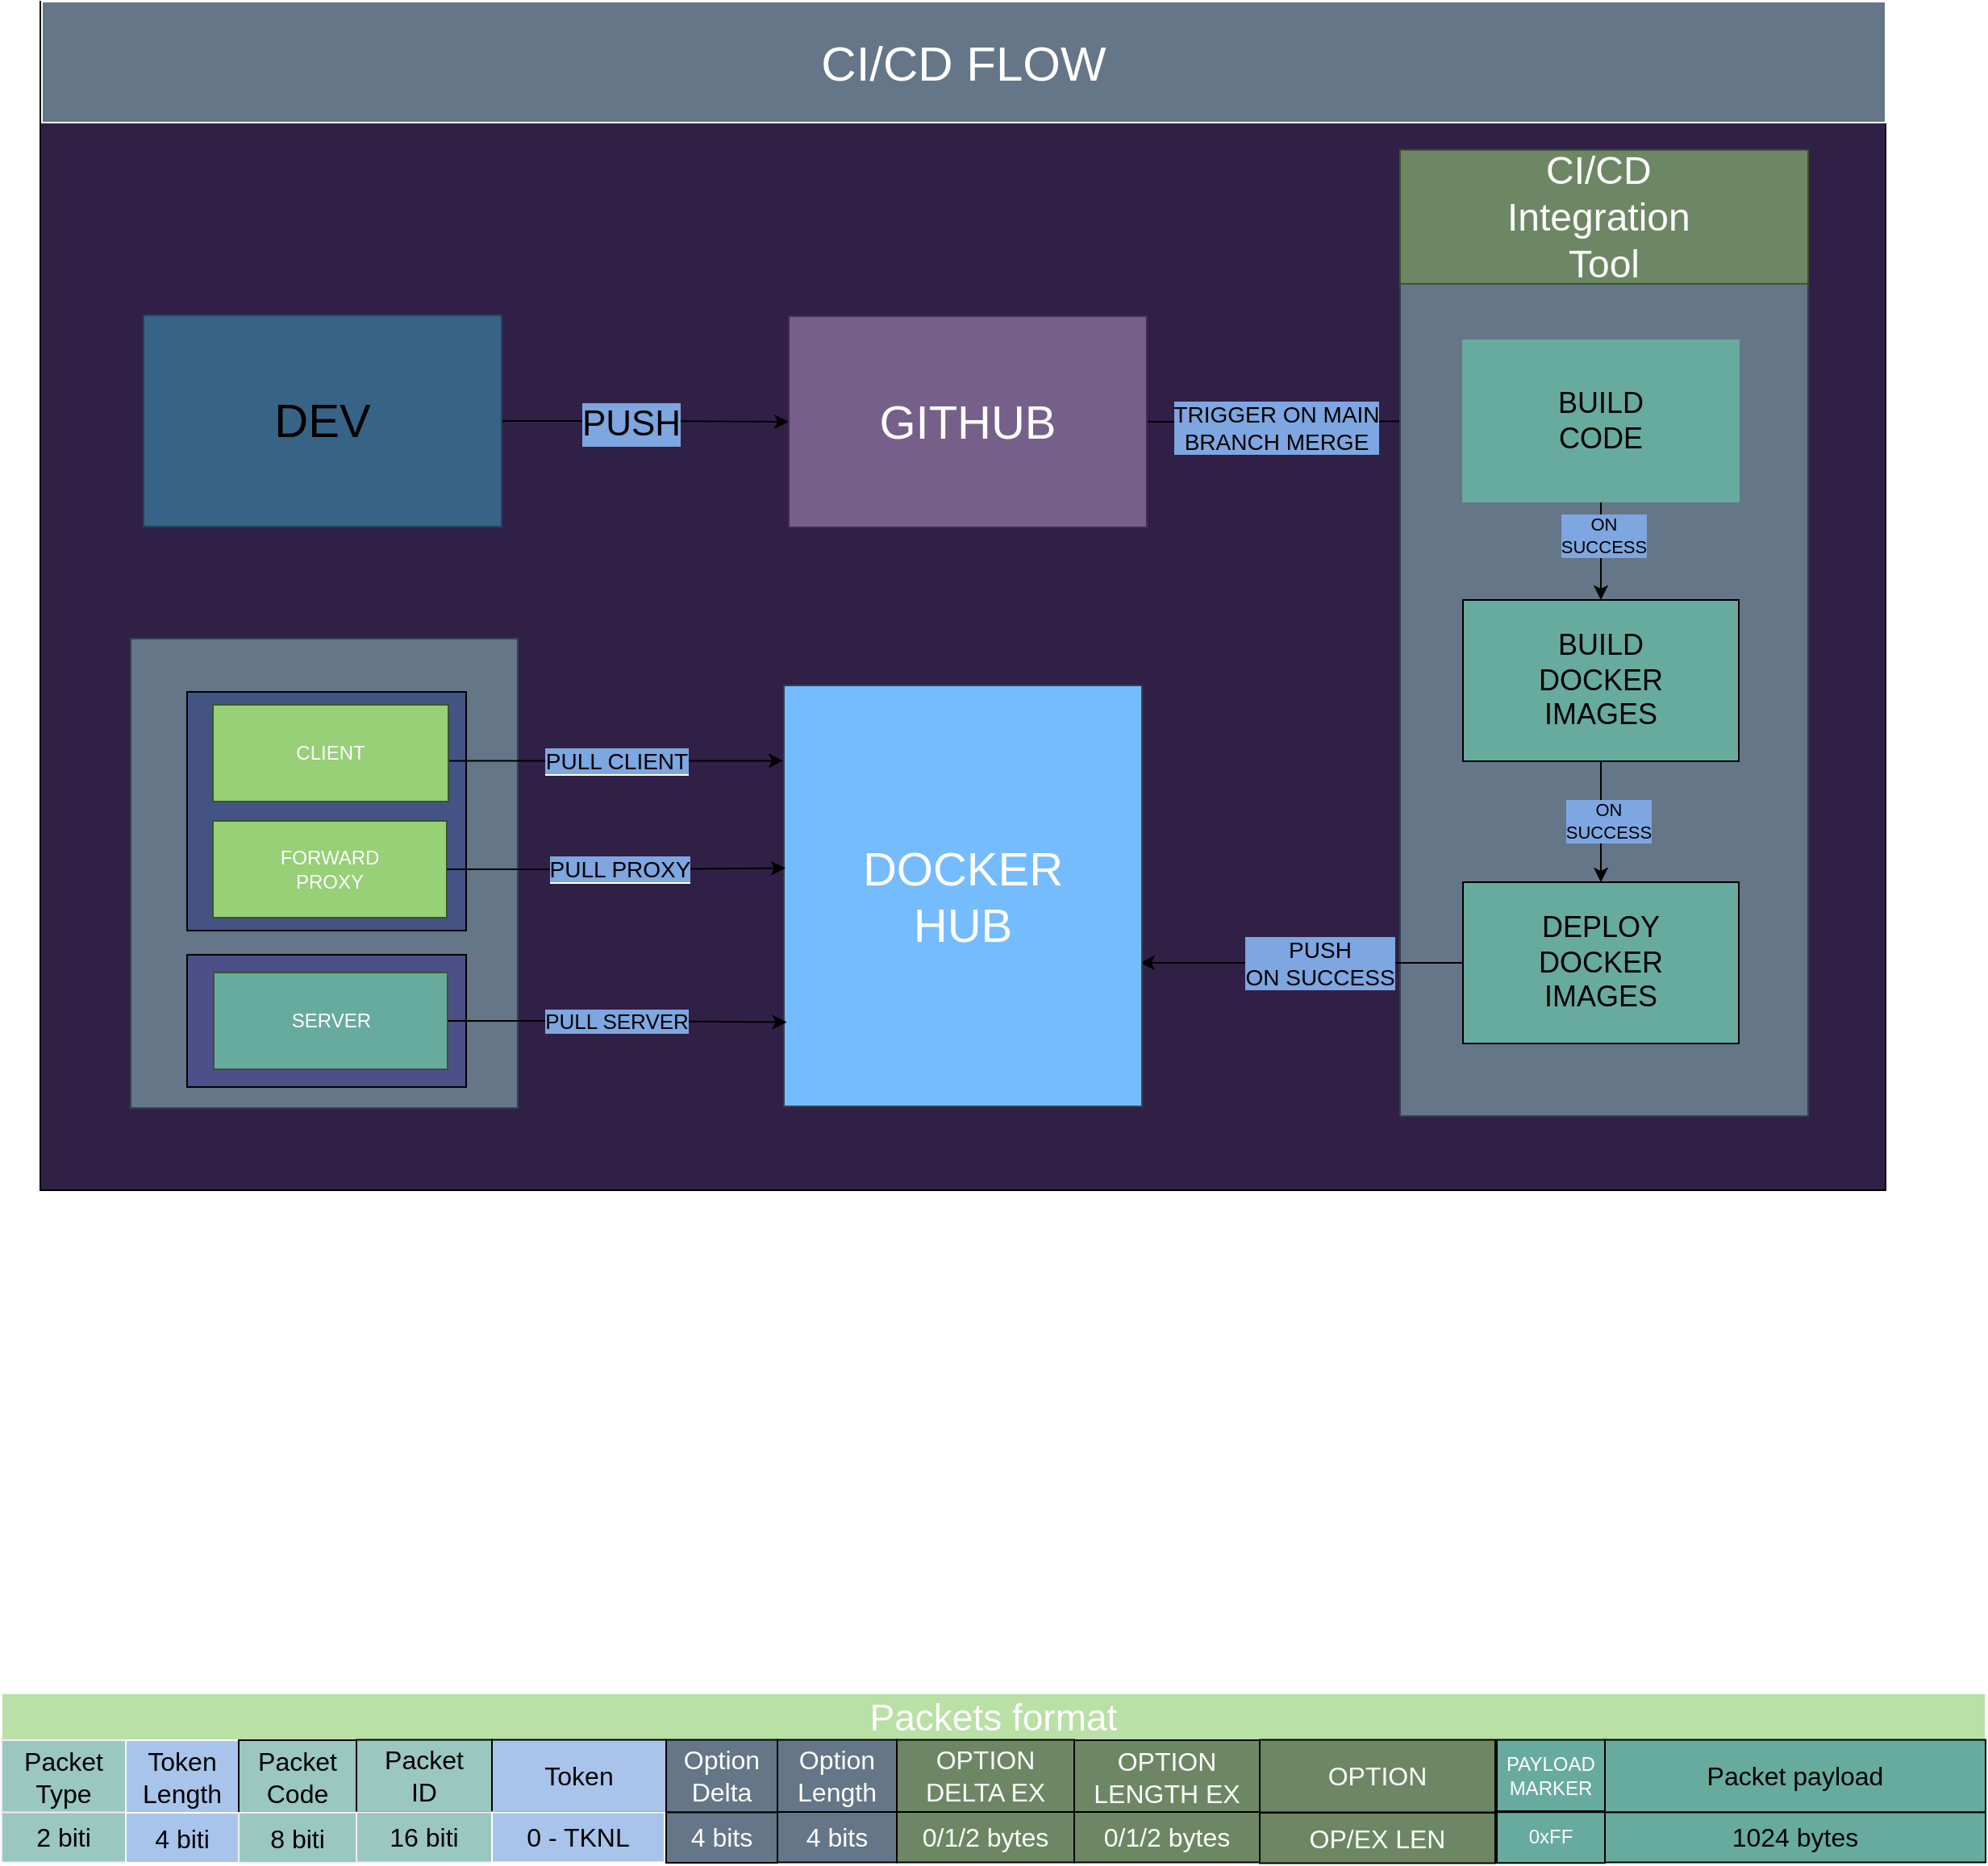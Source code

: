 <mxfile version="22.1.18" type="device">
  <diagram name="Page-1" id="ZARivI__FaEfz5g3gd58">
    <mxGraphModel dx="7040" dy="4332" grid="0" gridSize="10" guides="1" tooltips="1" connect="1" arrows="1" fold="1" page="0" pageScale="1" pageWidth="850" pageHeight="1100" math="0" shadow="0">
      <root>
        <mxCell id="0" />
        <mxCell id="1" parent="0" />
        <mxCell id="LnpKD8N--DuyQ17CwTgo-1" value="&lt;font style=&quot;font-size: 23px;&quot;&gt;Packets format&lt;/font&gt;" style="rounded=0;whiteSpace=wrap;html=1;fillColor=#B9E0A5;strokeColor=#FAFAFA;fontColor=#ffffff;fontSize=16;" parent="1" vertex="1">
          <mxGeometry x="-140" y="-43" width="1230" height="29" as="geometry" />
        </mxCell>
        <mxCell id="LnpKD8N--DuyQ17CwTgo-2" value="Packet&lt;br style=&quot;font-size: 16px;&quot;&gt;Type" style="rounded=0;whiteSpace=wrap;html=1;fillColor=#9AC7BF;strokeColor=#F0F0F0;fontSize=16;" parent="1" vertex="1">
          <mxGeometry x="-140" y="-14" width="77" height="45" as="geometry" />
        </mxCell>
        <mxCell id="LnpKD8N--DuyQ17CwTgo-3" value="Token&lt;br style=&quot;font-size: 16px;&quot;&gt;Length" style="rounded=0;whiteSpace=wrap;html=1;strokeColor=#FFFFFF;fillColor=#A9C4EB;fontSize=16;" parent="1" vertex="1">
          <mxGeometry x="-63" y="-14" width="70" height="45" as="geometry" />
        </mxCell>
        <mxCell id="LnpKD8N--DuyQ17CwTgo-4" value="Packet&lt;br style=&quot;font-size: 16px;&quot;&gt;Code" style="rounded=0;whiteSpace=wrap;html=1;fillColor=#9AC7BF;fontSize=16;" parent="1" vertex="1">
          <mxGeometry x="7" y="-14" width="73" height="45" as="geometry" />
        </mxCell>
        <mxCell id="LnpKD8N--DuyQ17CwTgo-5" value="Packet&lt;br&gt;ID" style="rounded=0;whiteSpace=wrap;html=1;fillColor=#9AC7BF;fontSize=16;" parent="1" vertex="1">
          <mxGeometry x="80" y="-14.25" width="84" height="45" as="geometry" />
        </mxCell>
        <mxCell id="LnpKD8N--DuyQ17CwTgo-6" value="Token" style="rounded=0;whiteSpace=wrap;html=1;fillColor=#A9C4EB;fontSize=16;" parent="1" vertex="1">
          <mxGeometry x="164" y="-14.25" width="108" height="45" as="geometry" />
        </mxCell>
        <mxCell id="LnpKD8N--DuyQ17CwTgo-7" value="Packet payload" style="rounded=0;whiteSpace=wrap;html=1;fillColor=#67AB9F;fontSize=16;" parent="1" vertex="1">
          <mxGeometry x="854" y="-14.25" width="236" height="45" as="geometry" />
        </mxCell>
        <mxCell id="LnpKD8N--DuyQ17CwTgo-8" value="2 biti" style="rounded=0;whiteSpace=wrap;html=1;fillColor=#9AC7BF;strokeColor=#F0F0F0;fontSize=16;" parent="1" vertex="1">
          <mxGeometry x="-140" y="30.75" width="77" height="31" as="geometry" />
        </mxCell>
        <mxCell id="LnpKD8N--DuyQ17CwTgo-9" value="4 biti" style="rounded=0;whiteSpace=wrap;html=1;strokeColor=#FFFFFF;fillColor=#A9C4EB;fontSize=16;" parent="1" vertex="1">
          <mxGeometry x="-63" y="31" width="70" height="31" as="geometry" />
        </mxCell>
        <mxCell id="LnpKD8N--DuyQ17CwTgo-10" value="8 biti" style="rounded=0;whiteSpace=wrap;html=1;fillColor=#9AC7BF;strokeColor=#F0F0F0;fontSize=16;" parent="1" vertex="1">
          <mxGeometry x="7" y="31" width="73" height="31" as="geometry" />
        </mxCell>
        <mxCell id="LnpKD8N--DuyQ17CwTgo-11" value="16 biti" style="rounded=0;whiteSpace=wrap;html=1;fillColor=#9AC7BF;strokeColor=#F0F0F0;fontSize=16;" parent="1" vertex="1">
          <mxGeometry x="80" y="30.75" width="84" height="31" as="geometry" />
        </mxCell>
        <mxCell id="LnpKD8N--DuyQ17CwTgo-12" value="0 - TKNL" style="rounded=0;whiteSpace=wrap;html=1;strokeColor=#FFFFFF;fillColor=#A9C4EB;fontSize=16;" parent="1" vertex="1">
          <mxGeometry x="164" y="30.75" width="107" height="31" as="geometry" />
        </mxCell>
        <mxCell id="LnpKD8N--DuyQ17CwTgo-13" value="1024 bytes" style="rounded=0;whiteSpace=wrap;html=1;fillColor=#67AB9F;fontSize=16;" parent="1" vertex="1">
          <mxGeometry x="854" y="30.75" width="236" height="31" as="geometry" />
        </mxCell>
        <mxCell id="LnpKD8N--DuyQ17CwTgo-14" value="Option&lt;br&gt;Delta" style="rounded=0;whiteSpace=wrap;html=1;fillColor=#647687;fontSize=16;fontColor=#ffffff;strokeColor=default;" parent="1" vertex="1">
          <mxGeometry x="272" y="-14.25" width="69" height="45" as="geometry" />
        </mxCell>
        <mxCell id="LnpKD8N--DuyQ17CwTgo-15" value="Option&lt;br&gt;Length" style="rounded=0;whiteSpace=wrap;html=1;fillColor=#647687;fontSize=16;fontColor=#ffffff;strokeColor=default;" parent="1" vertex="1">
          <mxGeometry x="341" y="-14.25" width="74" height="45" as="geometry" />
        </mxCell>
        <mxCell id="LnpKD8N--DuyQ17CwTgo-16" value="OPTION&lt;br&gt;DELTA EX" style="rounded=0;whiteSpace=wrap;html=1;fillColor=#6d8764;fontSize=16;fontColor=#ffffff;strokeColor=default;" parent="1" vertex="1">
          <mxGeometry x="415" y="-14.25" width="110" height="45" as="geometry" />
        </mxCell>
        <mxCell id="LnpKD8N--DuyQ17CwTgo-17" value="OPTION LENGTH EX" style="rounded=0;whiteSpace=wrap;html=1;fillColor=#6d8764;fontSize=16;fontColor=#ffffff;strokeColor=default;" parent="1" vertex="1">
          <mxGeometry x="525" y="-14" width="115" height="45" as="geometry" />
        </mxCell>
        <mxCell id="LnpKD8N--DuyQ17CwTgo-18" value="4 bits" style="rounded=0;whiteSpace=wrap;html=1;fillColor=#647687;fontSize=16;fontColor=#ffffff;strokeColor=default;" parent="1" vertex="1">
          <mxGeometry x="272" y="30.75" width="69" height="31.25" as="geometry" />
        </mxCell>
        <mxCell id="LnpKD8N--DuyQ17CwTgo-19" value="4 bits" style="rounded=0;whiteSpace=wrap;html=1;fillColor=#647687;fontSize=16;fontColor=#ffffff;strokeColor=default;" parent="1" vertex="1">
          <mxGeometry x="341" y="30.5" width="74" height="31.25" as="geometry" />
        </mxCell>
        <mxCell id="LnpKD8N--DuyQ17CwTgo-20" value="0/1/2 bytes" style="rounded=0;whiteSpace=wrap;html=1;fillColor=#6d8764;fontSize=16;fontColor=#ffffff;strokeColor=default;" parent="1" vertex="1">
          <mxGeometry x="415" y="30.5" width="110" height="31.25" as="geometry" />
        </mxCell>
        <mxCell id="LnpKD8N--DuyQ17CwTgo-21" value="0/1/2 bytes" style="rounded=0;whiteSpace=wrap;html=1;fillColor=#6d8764;fontSize=16;fontColor=#ffffff;strokeColor=default;" parent="1" vertex="1">
          <mxGeometry x="525" y="30.5" width="115" height="31.25" as="geometry" />
        </mxCell>
        <mxCell id="LnpKD8N--DuyQ17CwTgo-22" value="PAYLOAD&lt;br&gt;MARKER" style="rounded=0;whiteSpace=wrap;html=1;fillColor=#67AB9F;fontColor=#ffffff;strokeColor=default;" parent="1" vertex="1">
          <mxGeometry x="787" y="-14.25" width="67" height="44.25" as="geometry" />
        </mxCell>
        <mxCell id="LnpKD8N--DuyQ17CwTgo-23" value="0xFF" style="rounded=0;whiteSpace=wrap;html=1;fillColor=#67AB9F;fontColor=#ffffff;strokeColor=default;" parent="1" vertex="1">
          <mxGeometry x="787" y="30.62" width="67" height="31.5" as="geometry" />
        </mxCell>
        <mxCell id="LnpKD8N--DuyQ17CwTgo-24" value="OPTION" style="rounded=0;whiteSpace=wrap;html=1;fillColor=#6d8764;fontSize=16;fontColor=#ffffff;strokeColor=default;" parent="1" vertex="1">
          <mxGeometry x="640" y="-14.25" width="146" height="45" as="geometry" />
        </mxCell>
        <mxCell id="LnpKD8N--DuyQ17CwTgo-25" value="OP/EX LEN" style="rounded=0;whiteSpace=wrap;html=1;fillColor=#6d8764;fontSize=16;fontColor=#ffffff;strokeColor=default;" parent="1" vertex="1">
          <mxGeometry x="640" y="31" width="146" height="31.25" as="geometry" />
        </mxCell>
        <mxCell id="RFUj_pA5K6aFSypEwv6v-1" value="" style="rounded=0;whiteSpace=wrap;html=1;fillColor=#312046;" vertex="1" parent="1">
          <mxGeometry x="-116" y="-1092" width="1144" height="737" as="geometry" />
        </mxCell>
        <mxCell id="RFUj_pA5K6aFSypEwv6v-2" value="&lt;font style=&quot;font-size: 30px;&quot;&gt;CI/CD FLOW&lt;/font&gt;" style="rounded=0;whiteSpace=wrap;html=1;fillColor=#647687;fontColor=#ffffff;strokeColor=#ffffff;" vertex="1" parent="1">
          <mxGeometry x="-115" y="-1092" width="1143" height="75" as="geometry" />
        </mxCell>
        <mxCell id="RFUj_pA5K6aFSypEwv6v-3" style="edgeStyle=orthogonalEdgeStyle;rounded=0;orthogonalLoop=1;jettySize=auto;html=1;" edge="1" parent="1" source="RFUj_pA5K6aFSypEwv6v-5" target="RFUj_pA5K6aFSypEwv6v-8">
          <mxGeometry relative="1" as="geometry" />
        </mxCell>
        <mxCell id="RFUj_pA5K6aFSypEwv6v-4" value="&lt;font style=&quot;font-size: 22px;&quot;&gt;PUSH&lt;/font&gt;" style="edgeLabel;html=1;align=center;verticalAlign=middle;resizable=0;points=[];labelBackgroundColor=#7EA6E0;" vertex="1" connectable="0" parent="RFUj_pA5K6aFSypEwv6v-3">
          <mxGeometry x="-0.123" y="-2" relative="1" as="geometry">
            <mxPoint x="1" as="offset" />
          </mxGeometry>
        </mxCell>
        <mxCell id="RFUj_pA5K6aFSypEwv6v-5" value="&lt;font style=&quot;font-size: 29px;&quot;&gt;DEV&lt;/font&gt;" style="rounded=0;whiteSpace=wrap;html=1;fillColor=#376486;strokeColor=#23445d;" vertex="1" parent="1">
          <mxGeometry x="-52" y="-897.5" width="222" height="131" as="geometry" />
        </mxCell>
        <mxCell id="RFUj_pA5K6aFSypEwv6v-6" style="edgeStyle=orthogonalEdgeStyle;rounded=0;orthogonalLoop=1;jettySize=auto;html=1;" edge="1" parent="1" source="RFUj_pA5K6aFSypEwv6v-8" target="RFUj_pA5K6aFSypEwv6v-13">
          <mxGeometry relative="1" as="geometry" />
        </mxCell>
        <mxCell id="RFUj_pA5K6aFSypEwv6v-7" value="&lt;font style=&quot;font-size: 14px;&quot;&gt;TRIGGER ON MAIN&lt;br&gt;BRANCH MERGE&lt;/font&gt;" style="edgeLabel;html=1;align=center;verticalAlign=middle;resizable=0;points=[];labelBackgroundColor=#7EA6E0;" vertex="1" connectable="0" parent="RFUj_pA5K6aFSypEwv6v-6">
          <mxGeometry x="-0.18" y="-3" relative="1" as="geometry">
            <mxPoint x="-1" as="offset" />
          </mxGeometry>
        </mxCell>
        <mxCell id="RFUj_pA5K6aFSypEwv6v-8" value="&lt;span style=&quot;font-size: 29px;&quot;&gt;GITHUB&lt;/span&gt;" style="rounded=0;whiteSpace=wrap;html=1;fillColor=#76608a;fontColor=#ffffff;strokeColor=#432D57;" vertex="1" parent="1">
          <mxGeometry x="348" y="-897" width="222" height="131" as="geometry" />
        </mxCell>
        <mxCell id="RFUj_pA5K6aFSypEwv6v-9" value="" style="rounded=0;whiteSpace=wrap;html=1;fillColor=#647687;fontColor=#ffffff;strokeColor=#314354;" vertex="1" parent="1">
          <mxGeometry x="727" y="-996" width="253" height="595" as="geometry" />
        </mxCell>
        <mxCell id="RFUj_pA5K6aFSypEwv6v-10" value="&lt;font style=&quot;font-size: 24px;&quot;&gt;CI/CD&amp;nbsp;&lt;br&gt;Integration&amp;nbsp;&lt;br&gt;Tool&lt;/font&gt;" style="rounded=0;whiteSpace=wrap;html=1;fillColor=#6d8764;strokeColor=#3A5431;fontColor=#ffffff;" vertex="1" parent="1">
          <mxGeometry x="727" y="-1000" width="253" height="83" as="geometry" />
        </mxCell>
        <mxCell id="RFUj_pA5K6aFSypEwv6v-11" value="" style="edgeStyle=orthogonalEdgeStyle;rounded=0;orthogonalLoop=1;jettySize=auto;html=1;" edge="1" parent="1" source="RFUj_pA5K6aFSypEwv6v-13" target="RFUj_pA5K6aFSypEwv6v-16">
          <mxGeometry relative="1" as="geometry" />
        </mxCell>
        <mxCell id="RFUj_pA5K6aFSypEwv6v-12" value="ON&lt;br&gt;SUCCESS" style="edgeLabel;html=1;align=center;verticalAlign=middle;resizable=0;points=[];labelBackgroundColor=#7EA6E0;" vertex="1" connectable="0" parent="RFUj_pA5K6aFSypEwv6v-11">
          <mxGeometry x="-0.311" y="1" relative="1" as="geometry">
            <mxPoint as="offset" />
          </mxGeometry>
        </mxCell>
        <mxCell id="RFUj_pA5K6aFSypEwv6v-13" value="&lt;font style=&quot;font-size: 18px;&quot;&gt;BUILD&lt;br&gt;CODE&lt;/font&gt;" style="rounded=0;whiteSpace=wrap;html=1;strokeColor=#67AB9F;fillColor=#67AB9F;" vertex="1" parent="1">
          <mxGeometry x="766" y="-882" width="171" height="100" as="geometry" />
        </mxCell>
        <mxCell id="RFUj_pA5K6aFSypEwv6v-14" value="" style="edgeStyle=orthogonalEdgeStyle;rounded=0;orthogonalLoop=1;jettySize=auto;html=1;" edge="1" parent="1" source="RFUj_pA5K6aFSypEwv6v-16" target="RFUj_pA5K6aFSypEwv6v-19">
          <mxGeometry relative="1" as="geometry" />
        </mxCell>
        <mxCell id="RFUj_pA5K6aFSypEwv6v-15" value="ON&lt;br&gt;SUCCESS" style="edgeLabel;html=1;align=center;verticalAlign=middle;resizable=0;points=[];labelBackgroundColor=#7EA6E0;" vertex="1" connectable="0" parent="RFUj_pA5K6aFSypEwv6v-14">
          <mxGeometry x="-0.013" y="4" relative="1" as="geometry">
            <mxPoint as="offset" />
          </mxGeometry>
        </mxCell>
        <mxCell id="RFUj_pA5K6aFSypEwv6v-16" value="&lt;font style=&quot;font-size: 18px;&quot;&gt;BUILD&lt;br&gt;DOCKER&lt;br&gt;IMAGES&lt;/font&gt;" style="rounded=0;whiteSpace=wrap;html=1;fillColor=#67AB9F;" vertex="1" parent="1">
          <mxGeometry x="766" y="-721" width="171" height="100" as="geometry" />
        </mxCell>
        <mxCell id="RFUj_pA5K6aFSypEwv6v-17" style="edgeStyle=orthogonalEdgeStyle;rounded=0;orthogonalLoop=1;jettySize=auto;html=1;entryX=0.995;entryY=0.659;entryDx=0;entryDy=0;entryPerimeter=0;" edge="1" parent="1" source="RFUj_pA5K6aFSypEwv6v-19" target="RFUj_pA5K6aFSypEwv6v-20">
          <mxGeometry relative="1" as="geometry" />
        </mxCell>
        <mxCell id="RFUj_pA5K6aFSypEwv6v-18" value="&lt;font style=&quot;font-size: 14px;&quot;&gt;PUSH&lt;br&gt;ON SUCCESS&lt;/font&gt;" style="edgeLabel;html=1;align=center;verticalAlign=middle;resizable=0;points=[];labelBackgroundColor=#7EA6E0;" vertex="1" connectable="0" parent="RFUj_pA5K6aFSypEwv6v-17">
          <mxGeometry x="-0.111" relative="1" as="geometry">
            <mxPoint as="offset" />
          </mxGeometry>
        </mxCell>
        <mxCell id="RFUj_pA5K6aFSypEwv6v-19" value="&lt;span style=&quot;font-size: 18px;&quot;&gt;DEPLOY&lt;br&gt;DOCKER&lt;br&gt;IMAGES&lt;br&gt;&lt;/span&gt;" style="rounded=0;whiteSpace=wrap;html=1;gradientColor=none;fillColor=#67AB9F;" vertex="1" parent="1">
          <mxGeometry x="766" y="-546" width="171" height="100" as="geometry" />
        </mxCell>
        <mxCell id="RFUj_pA5K6aFSypEwv6v-20" value="&lt;span style=&quot;font-size: 29px;&quot;&gt;DOCKER&lt;br&gt;HUB&lt;br&gt;&lt;/span&gt;" style="rounded=0;whiteSpace=wrap;html=1;fillColor=#75bcff;fontColor=#ffffff;strokeColor=#314354;" vertex="1" parent="1">
          <mxGeometry x="345" y="-668" width="222" height="261" as="geometry" />
        </mxCell>
        <mxCell id="RFUj_pA5K6aFSypEwv6v-21" value="" style="rounded=0;whiteSpace=wrap;html=1;fillColor=#647687;fontColor=#ffffff;strokeColor=#314354;" vertex="1" parent="1">
          <mxGeometry x="-60" y="-697" width="240" height="291" as="geometry" />
        </mxCell>
        <mxCell id="RFUj_pA5K6aFSypEwv6v-22" value="" style="rounded=0;whiteSpace=wrap;html=1;fillColor=#435384;" vertex="1" parent="1">
          <mxGeometry x="-25" y="-664" width="173" height="148" as="geometry" />
        </mxCell>
        <mxCell id="RFUj_pA5K6aFSypEwv6v-23" style="edgeStyle=orthogonalEdgeStyle;rounded=0;orthogonalLoop=1;jettySize=auto;html=1;entryX=-0.002;entryY=0.179;entryDx=0;entryDy=0;entryPerimeter=0;" edge="1" parent="1" source="RFUj_pA5K6aFSypEwv6v-25" target="RFUj_pA5K6aFSypEwv6v-20">
          <mxGeometry relative="1" as="geometry">
            <Array as="points">
              <mxPoint x="241" y="-621" />
            </Array>
          </mxGeometry>
        </mxCell>
        <mxCell id="RFUj_pA5K6aFSypEwv6v-24" value="&lt;font style=&quot;font-size: 14px; background-color: rgb(126, 166, 224);&quot;&gt;PULL CLIENT&lt;/font&gt;" style="edgeLabel;html=1;align=center;verticalAlign=middle;resizable=0;points=[];" vertex="1" connectable="0" parent="RFUj_pA5K6aFSypEwv6v-23">
          <mxGeometry x="-0.056" y="-2" relative="1" as="geometry">
            <mxPoint x="6" y="-2" as="offset" />
          </mxGeometry>
        </mxCell>
        <mxCell id="RFUj_pA5K6aFSypEwv6v-25" value="CLIENT" style="rounded=0;whiteSpace=wrap;html=1;fillColor=#97D077;fontColor=#ffffff;strokeColor=#3A5431;" vertex="1" parent="1">
          <mxGeometry x="-9" y="-656" width="146" height="60" as="geometry" />
        </mxCell>
        <mxCell id="RFUj_pA5K6aFSypEwv6v-26" value="FORWARD&lt;br&gt;PROXY" style="rounded=0;whiteSpace=wrap;html=1;fillColor=#97D077;fontColor=#ffffff;strokeColor=#3A5431;" vertex="1" parent="1">
          <mxGeometry x="-9" y="-584" width="145" height="60" as="geometry" />
        </mxCell>
        <mxCell id="RFUj_pA5K6aFSypEwv6v-27" value="" style="rounded=0;whiteSpace=wrap;html=1;fillColor=#4d4f89;" vertex="1" parent="1">
          <mxGeometry x="-25" y="-501" width="173" height="82" as="geometry" />
        </mxCell>
        <mxCell id="RFUj_pA5K6aFSypEwv6v-28" value="SERVER" style="rounded=0;whiteSpace=wrap;html=1;fillColor=#67AB9F;fontColor=#ffffff;strokeColor=#3A5431;" vertex="1" parent="1">
          <mxGeometry x="-8.5" y="-490" width="145" height="60" as="geometry" />
        </mxCell>
        <mxCell id="RFUj_pA5K6aFSypEwv6v-29" style="edgeStyle=orthogonalEdgeStyle;rounded=0;orthogonalLoop=1;jettySize=auto;html=1;exitX=1;exitY=0.5;exitDx=0;exitDy=0;entryX=0.004;entryY=0.434;entryDx=0;entryDy=0;entryPerimeter=0;" edge="1" parent="1" source="RFUj_pA5K6aFSypEwv6v-26" target="RFUj_pA5K6aFSypEwv6v-20">
          <mxGeometry relative="1" as="geometry" />
        </mxCell>
        <mxCell id="RFUj_pA5K6aFSypEwv6v-30" value="&lt;font style=&quot;font-size: 14px; background-color: rgb(126, 166, 224);&quot;&gt;PULL PROXY&lt;/font&gt;" style="edgeLabel;html=1;align=center;verticalAlign=middle;resizable=0;points=[];" vertex="1" connectable="0" parent="RFUj_pA5K6aFSypEwv6v-29">
          <mxGeometry x="-0.212" relative="1" as="geometry">
            <mxPoint x="24" as="offset" />
          </mxGeometry>
        </mxCell>
        <mxCell id="RFUj_pA5K6aFSypEwv6v-31" style="edgeStyle=orthogonalEdgeStyle;rounded=0;orthogonalLoop=1;jettySize=auto;html=1;entryX=0.008;entryY=0.8;entryDx=0;entryDy=0;entryPerimeter=0;" edge="1" parent="1" source="RFUj_pA5K6aFSypEwv6v-28" target="RFUj_pA5K6aFSypEwv6v-20">
          <mxGeometry relative="1" as="geometry" />
        </mxCell>
        <mxCell id="RFUj_pA5K6aFSypEwv6v-32" value="&lt;font style=&quot;font-size: 13px; background-color: rgb(126, 166, 224);&quot;&gt;PULL SERVER&lt;/font&gt;" style="edgeLabel;html=1;align=center;verticalAlign=middle;resizable=0;points=[];" vertex="1" connectable="0" parent="RFUj_pA5K6aFSypEwv6v-31">
          <mxGeometry x="0.121" y="-1" relative="1" as="geometry">
            <mxPoint x="-13" y="-2" as="offset" />
          </mxGeometry>
        </mxCell>
      </root>
    </mxGraphModel>
  </diagram>
</mxfile>
